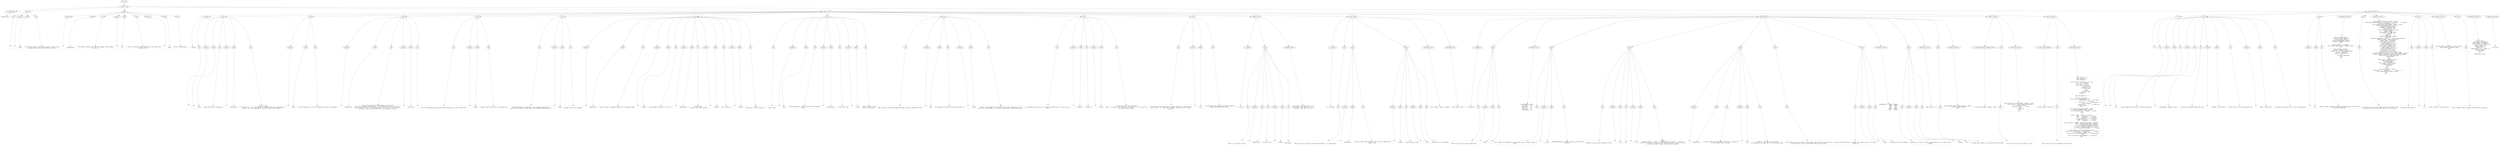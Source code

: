 digraph lpegNode {

node [fontname=Helvetica]
edge [style=dashed]

doc_0 [label="doc - 366"]


doc_0 -> { section_1}
{rank=same; section_1}

section_1 [label="section: 1-220"]


// END RANK doc_0

section_1 -> { header_2 prose_3 prose_4 section_5 section_6}
{rank=same; header_2 prose_3 prose_4 section_5 section_6}

header_2 [label="1 : Modeselektor"]

prose_3 [label="prose"]

prose_4 [label="prose"]

section_5 [label="section: 11-157"]

section_6 [label="section: 221-366"]


// END RANK section_1

header_2 -> leaf_7
leaf_7  [color=Gray,shape=rectangle,fontname=Inconsolata,label="* Modeselektor"]
// END RANK header_2

prose_3 -> { raw_8 prespace_9 literal_10 raw_11}
{rank=same; raw_8 prespace_9 literal_10 raw_11}

raw_8 [label="raw"]

prespace_9 [label="prespace"]

literal_10 [label="literal"]

raw_11 [label="raw"]


// END RANK prose_3

raw_8 -> leaf_12
leaf_12  [color=Gray,shape=rectangle,fontname=Inconsolata,label=""]
// END RANK raw_8

prespace_9 -> leaf_13
leaf_13  [color=Gray,shape=rectangle,fontname=Inconsolata,label=""]
// END RANK prespace_9

literal_10 -> leaf_14
leaf_14  [color=Gray,shape=rectangle,fontname=Inconsolata,label="femto"]
// END RANK literal_10

raw_11 -> leaf_15
leaf_15  [color=Gray,shape=rectangle,fontname=Inconsolata,label=" will hold all state for an terminal session.  Soon, we will
encapsulate that, making the library re-entrant.
"]
// END RANK raw_11

prose_4 -> { prespace_16 literal_17 raw_18 prespace_19 literal_20 raw_21 prespace_22 literal_23 raw_24}
{rank=same; prespace_16 literal_17 raw_18 prespace_19 literal_20 raw_21 prespace_22 literal_23 raw_24}

prespace_16 [label="prespace"]

literal_17 [label="literal"]

raw_18 [label="raw"]

prespace_19 [label="prespace"]

literal_20 [label="literal"]

raw_21 [label="raw"]

prespace_22 [label="prespace"]

literal_23 [label="literal"]

raw_24 [label="raw"]


// END RANK prose_4

prespace_16 -> leaf_25
leaf_25  [color=Gray,shape=rectangle,fontname=Inconsolata,label=""]
// END RANK prespace_16

literal_17 -> leaf_26
leaf_26  [color=Gray,shape=rectangle,fontname=Inconsolata,label="modeselektor"]
// END RANK literal_17

raw_18 -> leaf_27
leaf_27  [color=Gray,shape=rectangle,fontname=Inconsolata,label=" is the modal interpreter for the repl language, which becomes
the core of"]
// END RANK raw_18

prespace_19 -> leaf_28
leaf_28  [color=Gray,shape=rectangle,fontname=Inconsolata,label=" "]
// END RANK prespace_19

literal_20 -> leaf_29
leaf_29  [color=Gray,shape=rectangle,fontname=Inconsolata,label="ed"]
// END RANK literal_20

raw_21 -> leaf_30
leaf_30  [color=Gray,shape=rectangle,fontname=Inconsolata,label=".  This is a glorified lookup table with a state switch and
a pointer to the"]
// END RANK raw_21

prespace_22 -> leaf_31
leaf_31  [color=Gray,shape=rectangle,fontname=Inconsolata,label=" "]
// END RANK prespace_22

literal_23 -> leaf_32
leaf_32  [color=Gray,shape=rectangle,fontname=Inconsolata,label="femto"]
// END RANK literal_23

raw_24 -> leaf_33
leaf_33  [color=Gray,shape=rectangle,fontname=Inconsolata,label="cell we're operating on.

"]
// END RANK raw_24

section_5 -> { header_34 prose_35 prose_36 prose_37 prose_38 prose_39 prose_40 prose_41 prose_42 prose_43 prose_44 section_45 section_46 section_47 section_48 section_49}
{rank=same; header_34 prose_35 prose_36 prose_37 prose_38 prose_39 prose_40 prose_41 prose_42 prose_43 prose_44 section_45 section_46 section_47 section_48 section_49}

header_34 [label="2 : Design"]

prose_35 [label="prose"]

prose_36 [label="prose"]

prose_37 [label="prose"]

prose_38 [label="prose"]

prose_39 [label="prose"]

prose_40 [label="prose"]

prose_41 [label="prose"]

prose_42 [label="prose"]

prose_43 [label="prose"]

prose_44 [label="prose"]

section_45 [label="section: 56-67"]

section_46 [label="section: 68-85"]

section_47 [label="section: 86-142"]

section_48 [label="section: 143-157"]

section_49 [label="section: 158-220"]


// END RANK section_5

header_34 -> leaf_50
leaf_50  [color=Gray,shape=rectangle,fontname=Inconsolata,label="** Design"]
// END RANK header_34

prose_35 -> { raw_51 prespace_52 literal_53 raw_54 prespace_55 literal_56 raw_57}
{rank=same; raw_51 prespace_52 literal_53 raw_54 prespace_55 literal_56 raw_57}

raw_51 [label="raw"]

prespace_52 [label="prespace"]

literal_53 [label="literal"]

raw_54 [label="raw"]

prespace_55 [label="prespace"]

literal_56 [label="literal"]

raw_57 [label="raw"]


// END RANK prose_35

raw_51 -> leaf_58
leaf_58  [color=Gray,shape=rectangle,fontname=Inconsolata,label="

 "]
// END RANK raw_51

prespace_52 -> leaf_59
leaf_59  [color=Gray,shape=rectangle,fontname=Inconsolata,label=" "]
// END RANK prespace_52

literal_53 -> leaf_60
leaf_60  [color=Gray,shape=rectangle,fontname=Inconsolata,label="femto"]
// END RANK literal_53

raw_54 -> leaf_61
leaf_61  [color=Gray,shape=rectangle,fontname=Inconsolata,label=" passes keystrokes as messages to"]
// END RANK raw_54

prespace_55 -> leaf_62
leaf_62  [color=Gray,shape=rectangle,fontname=Inconsolata,label=" "]
// END RANK prespace_55

literal_56 -> leaf_63
leaf_63  [color=Gray,shape=rectangle,fontname=Inconsolata,label="modeselektor"]
// END RANK literal_56

raw_57 -> leaf_64
leaf_64  [color=Gray,shape=rectangle,fontname=Inconsolata,label=".  It does no writes
to stdout at all.  It is smart enough to categorize and parse various device
reports, but has no knowledge of why those reports were requested.
"]
// END RANK raw_57

prose_36 -> { prespace_65 literal_66 raw_67}
{rank=same; prespace_65 literal_66 raw_67}

prespace_65 [label="prespace"]

literal_66 [label="literal"]

raw_67 [label="raw"]


// END RANK prose_36

prespace_65 -> leaf_68
leaf_68  [color=Gray,shape=rectangle,fontname=Inconsolata,label=""]
// END RANK prespace_65

literal_66 -> leaf_69
leaf_69  [color=Gray,shape=rectangle,fontname=Inconsolata,label="femto"]
// END RANK literal_66

raw_67 -> leaf_70
leaf_70  [color=Gray,shape=rectangle,fontname=Inconsolata,label=" runs the event loop, so all other members are pulled in as modules.
"]
// END RANK raw_67

prose_37 -> { prespace_71 literal_72 raw_73 prespace_74 literal_75 raw_76}
{rank=same; prespace_71 literal_72 raw_73 prespace_74 literal_75 raw_76}

prespace_71 [label="prespace"]

literal_72 [label="literal"]

raw_73 [label="raw"]

prespace_74 [label="prespace"]

literal_75 [label="literal"]

raw_76 [label="raw"]


// END RANK prose_37

prespace_71 -> leaf_77
leaf_77  [color=Gray,shape=rectangle,fontname=Inconsolata,label=""]
// END RANK prespace_71

literal_72 -> leaf_78
leaf_78  [color=Gray,shape=rectangle,fontname=Inconsolata,label="modeselektor"]
// END RANK literal_72

raw_73 -> leaf_79
leaf_79  [color=Gray,shape=rectangle,fontname=Inconsolata,label=" takes care of system-level housekeeping: opening files
and sockets, keeping command history, fuzzy completion, and has its own eval
loop off the main track.  For evaluating lines, it will call a small executor,
so that in a little while we can put the user program in its own"]
// END RANK raw_73

prespace_74 -> leaf_80
leaf_80  [color=Gray,shape=rectangle,fontname=Inconsolata,label=" "]
// END RANK prespace_74

literal_75 -> leaf_81
leaf_81  [color=Gray,shape=rectangle,fontname=Inconsolata,label="LuaL_state"]
// END RANK literal_75

raw_76 -> leaf_82
leaf_82  [color=Gray,shape=rectangle,fontname=Inconsolata,label=".
"]
// END RANK raw_76

prose_38 -> { raw_83 prespace_84 literal_85 raw_86}
{rank=same; raw_83 prespace_84 literal_85 raw_86}

raw_83 [label="raw"]

prespace_84 [label="prespace"]

literal_85 [label="literal"]

raw_86 [label="raw"]


// END RANK prose_38

raw_83 -> leaf_87
leaf_87  [color=Gray,shape=rectangle,fontname=Inconsolata,label="
This is both good practice, and absolutely necessary if we are to REPL other"]
// END RANK raw_83

prespace_84 -> leaf_88
leaf_88  [color=Gray,shape=rectangle,fontname=Inconsolata,label=""]
// END RANK prespace_84

literal_85 -> leaf_89
leaf_89  [color=Gray,shape=rectangle,fontname=Inconsolata,label="bridge"]
// END RANK literal_85

raw_86 -> leaf_90
leaf_90  [color=Gray,shape=rectangle,fontname=Inconsolata,label=" programs, each of which has its own event loop.
"]
// END RANK raw_86

prose_39 -> { raw_91 prespace_92 literal_93 raw_94}
{rank=same; raw_91 prespace_92 literal_93 raw_94}

raw_91 [label="raw"]

prespace_92 [label="prespace"]

literal_93 [label="literal"]

raw_94 [label="raw"]


// END RANK prose_39

raw_91 -> leaf_95
leaf_95  [color=Gray,shape=rectangle,fontname=Inconsolata,label="
The implementation is essentially a VM.  Category and value are
successively looked up in jump tables and the method applied with the"]
// END RANK raw_91

prespace_92 -> leaf_96
leaf_96  [color=Gray,shape=rectangle,fontname=Inconsolata,label=" "]
// END RANK prespace_92

literal_93 -> leaf_97
leaf_97  [color=Gray,shape=rectangle,fontname=Inconsolata,label="modeS"]
// END RANK literal_93

raw_94 -> leaf_98
leaf_98  [color=Gray,shape=rectangle,fontname=Inconsolata,label="
instance as the first argument.
"]
// END RANK raw_94

prose_40 -> { prespace_99 literal_100 raw_101 prespace_102 literal_103 raw_104 prespace_105 literal_106 raw_107 prespace_108 literal_109 raw_110 prespace_111 literal_112 raw_113}
{rank=same; prespace_99 literal_100 raw_101 prespace_102 literal_103 raw_104 prespace_105 literal_106 raw_107 prespace_108 literal_109 raw_110 prespace_111 literal_112 raw_113}

prespace_99 [label="prespace"]

literal_100 [label="literal"]

raw_101 [label="raw"]

prespace_102 [label="prespace"]

literal_103 [label="literal"]

raw_104 [label="raw"]

prespace_105 [label="prespace"]

literal_106 [label="literal"]

raw_107 [label="raw"]

prespace_108 [label="prespace"]

literal_109 [label="literal"]

raw_110 [label="raw"]

prespace_111 [label="prespace"]

literal_112 [label="literal"]

raw_113 [label="raw"]


// END RANK prose_40

prespace_99 -> leaf_114
leaf_114  [color=Gray,shape=rectangle,fontname=Inconsolata,label=""]
// END RANK prespace_99

literal_100 -> leaf_115
leaf_115  [color=Gray,shape=rectangle,fontname=Inconsolata,label="modeselektor"]
// END RANK literal_100

raw_101 -> leaf_116
leaf_116  [color=Gray,shape=rectangle,fontname=Inconsolata,label=" passes any edit or movement commands to an internally-owned"]
// END RANK raw_101

prespace_102 -> leaf_117
leaf_117  [color=Gray,shape=rectangle,fontname=Inconsolata,label=""]
// END RANK prespace_102

literal_103 -> leaf_118
leaf_118  [color=Gray,shape=rectangle,fontname=Inconsolata,label="linebuf"]
// END RANK literal_103

raw_104 -> leaf_119
leaf_119  [color=Gray,shape=rectangle,fontname=Inconsolata,label=", which keeps all modeling of the line. "]
// END RANK raw_104

prespace_105 -> leaf_120
leaf_120  [color=Gray,shape=rectangle,fontname=Inconsolata,label=" "]
// END RANK prespace_105

literal_106 -> leaf_121
leaf_121  [color=Gray,shape=rectangle,fontname=Inconsolata,label="modeselektor"]
// END RANK literal_106

raw_107 -> leaf_122
leaf_122  [color=Gray,shape=rectangle,fontname=Inconsolata,label=" decides when
to repaint the screen, calling"]
// END RANK raw_107

prespace_108 -> leaf_123
leaf_123  [color=Gray,shape=rectangle,fontname=Inconsolata,label=" "]
// END RANK prespace_108

literal_109 -> leaf_124
leaf_124  [color=Gray,shape=rectangle,fontname=Inconsolata,label="rainbuf"]
// END RANK literal_109

raw_110 -> leaf_125
leaf_125  [color=Gray,shape=rectangle,fontname=Inconsolata,label=" with a region of"]
// END RANK raw_110

prespace_111 -> leaf_126
leaf_126  [color=Gray,shape=rectangle,fontname=Inconsolata,label=" "]
// END RANK prespace_111

literal_112 -> leaf_127
leaf_127  [color=Gray,shape=rectangle,fontname=Inconsolata,label="linebuf"]
// END RANK literal_112

raw_113 -> leaf_128
leaf_128  [color=Gray,shape=rectangle,fontname=Inconsolata,label=" and
instructions as to how to paint it.
"]
// END RANK raw_113

prose_41 -> { raw_129 prespace_130 literal_131 raw_132 prespace_133 literal_134 raw_135 prespace_136 literal_137 raw_138}
{rank=same; raw_129 prespace_130 literal_131 raw_132 prespace_133 literal_134 raw_135 prespace_136 literal_137 raw_138}

raw_129 [label="raw"]

prespace_130 [label="prespace"]

literal_131 [label="literal"]

raw_132 [label="raw"]

prespace_133 [label="prespace"]

literal_134 [label="literal"]

raw_135 [label="raw"]

prespace_136 [label="prespace"]

literal_137 [label="literal"]

raw_138 [label="raw"]


// END RANK prose_41

raw_129 -> leaf_139
leaf_139  [color=Gray,shape=rectangle,fontname=Inconsolata,label="
There is one"]
// END RANK raw_129

prespace_130 -> leaf_140
leaf_140  [color=Gray,shape=rectangle,fontname=Inconsolata,label=" "]
// END RANK prespace_130

literal_131 -> leaf_141
leaf_141  [color=Gray,shape=rectangle,fontname=Inconsolata,label="deck"]
// END RANK literal_131

raw_132 -> leaf_142
leaf_142  [color=Gray,shape=rectangle,fontname=Inconsolata,label=" instance member per screen, which tiles the available
space. "]
// END RANK raw_132

prespace_133 -> leaf_143
leaf_143  [color=Gray,shape=rectangle,fontname=Inconsolata,label=" "]
// END RANK prespace_133

literal_134 -> leaf_144
leaf_144  [color=Gray,shape=rectangle,fontname=Inconsolata,label="modeselektor"]
// END RANK literal_134

raw_135 -> leaf_145
leaf_145  [color=Gray,shape=rectangle,fontname=Inconsolata,label=" is the writer, and"]
// END RANK raw_135

prespace_136 -> leaf_146
leaf_146  [color=Gray,shape=rectangle,fontname=Inconsolata,label=" "]
// END RANK prespace_136

literal_137 -> leaf_147
leaf_147  [color=Gray,shape=rectangle,fontname=Inconsolata,label="rainbuf"]
// END RANK literal_137

raw_138 -> leaf_148
leaf_148  [color=Gray,shape=rectangle,fontname=Inconsolata,label=" holds a pointer to the
table for read access.
"]
// END RANK raw_138

prose_42 -> { raw_149 prespace_150 literal_151 raw_152 prespace_153 literal_154 raw_155}
{rank=same; raw_149 prespace_150 literal_151 raw_152 prespace_153 literal_154 raw_155}

raw_149 [label="raw"]

prespace_150 [label="prespace"]

literal_151 [label="literal"]

raw_152 [label="raw"]

prespace_153 [label="prespace"]

literal_154 [label="literal"]

raw_155 [label="raw"]


// END RANK prose_42

raw_149 -> leaf_156
leaf_156  [color=Gray,shape=rectangle,fontname=Inconsolata,label="
When we have our fancy parse engine and quipu structure, linebuf will call"]
// END RANK raw_149

prespace_150 -> leaf_157
leaf_157  [color=Gray,shape=rectangle,fontname=Inconsolata,label=""]
// END RANK prespace_150

literal_151 -> leaf_158
leaf_158  [color=Gray,shape=rectangle,fontname=Inconsolata,label="comb"]
// END RANK literal_151

raw_152 -> leaf_159
leaf_159  [color=Gray,shape=rectangle,fontname=Inconsolata,label=" to redecorate the syntax tree before passing it to"]
// END RANK raw_152

prespace_153 -> leaf_160
leaf_160  [color=Gray,shape=rectangle,fontname=Inconsolata,label=" "]
// END RANK prespace_153

literal_154 -> leaf_161
leaf_161  [color=Gray,shape=rectangle,fontname=Inconsolata,label="rainbuf"]
// END RANK literal_154

raw_155 -> leaf_162
leaf_162  [color=Gray,shape=rectangle,fontname=Inconsolata,label=" for
markup.  At the moment I'm just going to write some crude lexers, which
will be more than enough for Clu and Lua, which have straightforward syntax.
"]
// END RANK raw_155

prose_43 -> { raw_163 prespace_164 literal_165 raw_166 prespace_167 literal_168 raw_169}
{rank=same; raw_163 prespace_164 literal_165 raw_166 prespace_167 literal_168 raw_169}

raw_163 [label="raw"]

prespace_164 [label="prespace"]

literal_165 [label="literal"]

raw_166 [label="raw"]

prespace_167 [label="prespace"]

literal_168 [label="literal"]

raw_169 [label="raw"]


// END RANK prose_43

raw_163 -> leaf_170
leaf_170  [color=Gray,shape=rectangle,fontname=Inconsolata,label="
An intermediate step could just squeeze the linebuf into a string, parse it
with"]
// END RANK raw_163

prespace_164 -> leaf_171
leaf_171  [color=Gray,shape=rectangle,fontname=Inconsolata,label=" "]
// END RANK prespace_164

literal_165 -> leaf_172
leaf_172  [color=Gray,shape=rectangle,fontname=Inconsolata,label="esplalier"]
// END RANK literal_165

raw_166 -> leaf_173
leaf_173  [color=Gray,shape=rectangle,fontname=Inconsolata,label=" and emit a"]
// END RANK raw_166

prespace_167 -> leaf_174
leaf_174  [color=Gray,shape=rectangle,fontname=Inconsolata,label=" "]
// END RANK prespace_167

literal_168 -> leaf_175
leaf_175  [color=Gray,shape=rectangle,fontname=Inconsolata,label="rainbuf"]
// END RANK literal_168

raw_169 -> leaf_176
leaf_176  [color=Gray,shape=rectangle,fontname=Inconsolata,label=" through the usual recursive method
lookup.  The problem isn't speed, not for a REPL, it's not having error
recovery parsing available.
"]
// END RANK raw_169

prose_44 -> { raw_177 prespace_178 literal_179 raw_180}
{rank=same; raw_177 prespace_178 literal_179 raw_180}

raw_177 [label="raw"]

prespace_178 [label="prespace"]

literal_179 [label="literal"]

raw_180 [label="raw"]


// END RANK prose_44

raw_177 -> leaf_181
leaf_181  [color=Gray,shape=rectangle,fontname=Inconsolata,label="
I will likely content myself with a grammar that kicks in when the user
presses return.  I'll want that to perform rewrites (such as removing
outer-level"]
// END RANK raw_177

prespace_178 -> leaf_182
leaf_182  [color=Gray,shape=rectangle,fontname=Inconsolata,label=" "]
// END RANK prespace_178

literal_179 -> leaf_183
leaf_183  [color=Gray,shape=rectangle,fontname=Inconsolata,label="local"]
// END RANK literal_179

raw_180 -> leaf_184
leaf_184  [color=Gray,shape=rectangle,fontname=Inconsolata,label="s to facilicate copy-pasting) and keep the readline
grammar from becoming too ad-hoc.

"]
// END RANK raw_180

section_45 -> { header_185 prose_186 codeblock_187}
{rank=same; header_185 prose_186 codeblock_187}

header_185 [label="4 : asserts"]

prose_186 [label="prose"]

codeblock_187 [label="code block 61-65"]


// END RANK section_45

header_185 -> leaf_188
leaf_188  [color=Gray,shape=rectangle,fontname=Inconsolata,label="**** asserts"]
// END RANK header_185

prose_186 -> { raw_189 prespace_190 literal_191 raw_192 prespace_193 literal_194 raw_195}
{rank=same; raw_189 prespace_190 literal_191 raw_192 prespace_193 literal_194 raw_195}

raw_189 [label="raw"]

prespace_190 [label="prespace"]

literal_191 [label="literal"]

raw_192 [label="raw"]

prespace_193 [label="prespace"]

literal_194 [label="literal"]

raw_195 [label="raw"]


// END RANK prose_186

raw_189 -> leaf_196
leaf_196  [color=Gray,shape=rectangle,fontname=Inconsolata,label="

  There is little sense running"]
// END RANK raw_189

prespace_190 -> leaf_197
leaf_197  [color=Gray,shape=rectangle,fontname=Inconsolata,label=" "]
// END RANK prespace_190

literal_191 -> leaf_198
leaf_198  [color=Gray,shape=rectangle,fontname=Inconsolata,label="modeselektor"]
// END RANK literal_191

raw_192 -> leaf_199
leaf_199  [color=Gray,shape=rectangle,fontname=Inconsolata,label=" outside of the"]
// END RANK raw_192

prespace_193 -> leaf_200
leaf_200  [color=Gray,shape=rectangle,fontname=Inconsolata,label=" "]
// END RANK prespace_193

literal_194 -> leaf_201
leaf_201  [color=Gray,shape=rectangle,fontname=Inconsolata,label="bridge"]
// END RANK literal_194

raw_195 -> leaf_202
leaf_202  [color=Gray,shape=rectangle,fontname=Inconsolata,label="
environment.
"]
// END RANK raw_195

codeblock_187 -> leaf_203
leaf_203  [color=Gray,shape=rectangle,fontname=Inconsolata,label="assert(meta, \"must have meta in _G\")
assert(write, \"must have write in _G\")
assert(ts, \"must have ts in _G\")"]
// END RANK codeblock_187

section_46 -> { header_204 prose_205 prose_206 prose_207 codeblock_208 codeblock_209}
{rank=same; header_204 prose_205 prose_206 prose_207 codeblock_208 codeblock_209}

header_204 [label="4 : includes"]

prose_205 [label="prose"]

prose_206 [label="prose"]

prose_207 [label="prose"]

codeblock_208 [label="code block 77-79"]

codeblock_209 [label="code block 81-83"]


// END RANK section_46

header_204 -> leaf_210
leaf_210  [color=Gray,shape=rectangle,fontname=Inconsolata,label="**** includes"]
// END RANK header_204

prose_205 -> { raw_211}
{rank=same; raw_211}

raw_211 [label="raw"]


// END RANK prose_205

raw_211 -> leaf_212
leaf_212  [color=Gray,shape=rectangle,fontname=Inconsolata,label="

The easiest way to go mad in concurrent environments is to share memory.
"]
// END RANK raw_211

prose_206 -> { prespace_213 literal_214 raw_215}
{rank=same; prespace_213 literal_214 raw_215}

prespace_213 [label="prespace"]

literal_214 [label="literal"]

raw_215 [label="raw"]


// END RANK prose_206

prespace_213 -> leaf_216
leaf_216  [color=Gray,shape=rectangle,fontname=Inconsolata,label=""]
// END RANK prespace_213

literal_214 -> leaf_217
leaf_217  [color=Gray,shape=rectangle,fontname=Inconsolata,label="modeselektor"]
// END RANK literal_214

raw_215 -> leaf_218
leaf_218  [color=Gray,shape=rectangle,fontname=Inconsolata,label=" will own linebuf, and eventually txtbuf, unless I come up with
a better idea.
"]
// END RANK raw_215

prose_207 -> { prespace_219 literal_220 raw_221 prespace_222 literal_223 raw_224}
{rank=same; prespace_219 literal_220 raw_221 prespace_222 literal_223 raw_224}

prespace_219 [label="prespace"]

literal_220 [label="literal"]

raw_221 [label="raw"]

prespace_222 [label="prespace"]

literal_223 [label="literal"]

raw_224 [label="raw"]


// END RANK prose_207

prespace_219 -> leaf_225
leaf_225  [color=Gray,shape=rectangle,fontname=Inconsolata,label=""]
// END RANK prespace_219

literal_220 -> leaf_226
leaf_226  [color=Gray,shape=rectangle,fontname=Inconsolata,label="rainbuf"]
// END RANK literal_220

raw_221 -> leaf_227
leaf_227  [color=Gray,shape=rectangle,fontname=Inconsolata,label=" should be built inside"]
// END RANK raw_221

prespace_222 -> leaf_228
leaf_228  [color=Gray,shape=rectangle,fontname=Inconsolata,label=" "]
// END RANK prespace_222

literal_223 -> leaf_229
leaf_229  [color=Gray,shape=rectangle,fontname=Inconsolata,label="femto"]
// END RANK literal_223

raw_224 -> leaf_230
leaf_230  [color=Gray,shape=rectangle,fontname=Inconsolata,label=" and passed in as an argument.
"]
// END RANK raw_224

codeblock_208 -> leaf_231
leaf_231  [color=Gray,shape=rectangle,fontname=Inconsolata,label="local Linebuf = require \"linebuf\""]
// END RANK codeblock_208

codeblock_209 -> leaf_232
leaf_232  [color=Gray,shape=rectangle,fontname=Inconsolata,label="local ModeS = meta()"]
// END RANK codeblock_209

section_47 -> { header_233 prose_234 codeblock_235 prose_236 prose_237 prose_238 prose_239 prose_240 codeblock_241 prose_242 codeblock_243 prose_244 codeblock_245}
{rank=same; header_233 prose_234 codeblock_235 prose_236 prose_237 prose_238 prose_239 prose_240 codeblock_241 prose_242 codeblock_243 prose_244 codeblock_245}

header_233 [label="3 : Categories"]

prose_234 [label="prose"]

codeblock_235 [label="code block 90-97"]

prose_236 [label="prose"]

prose_237 [label="prose"]

prose_238 [label="prose"]

prose_239 [label="prose"]

prose_240 [label="prose"]

codeblock_241 [label="code block 118-125"]

prose_242 [label="prose"]

codeblock_243 [label="code block 130-132"]

prose_244 [label="prose"]

codeblock_245 [label="code block 136-140"]


// END RANK section_47

header_233 -> leaf_246
leaf_246  [color=Gray,shape=rectangle,fontname=Inconsolata,label="*** Categories"]
// END RANK header_233

prose_234 -> { raw_247 prespace_248 literal_249 raw_250}
{rank=same; raw_247 prespace_248 literal_249 raw_250}

raw_247 [label="raw"]

prespace_248 [label="prespace"]

literal_249 [label="literal"]

raw_250 [label="raw"]


// END RANK prose_234

raw_247 -> leaf_251
leaf_251  [color=Gray,shape=rectangle,fontname=Inconsolata,label="

These are the types of event recognized by"]
// END RANK raw_247

prespace_248 -> leaf_252
leaf_252  [color=Gray,shape=rectangle,fontname=Inconsolata,label=" "]
// END RANK prespace_248

literal_249 -> leaf_253
leaf_253  [color=Gray,shape=rectangle,fontname=Inconsolata,label="femto"]
// END RANK literal_249

raw_250 -> leaf_254
leaf_254  [color=Gray,shape=rectangle,fontname=Inconsolata,label=".
"]
// END RANK raw_250

codeblock_235 -> leaf_255
leaf_255  [color=Gray,shape=rectangle,fontname=Inconsolata,label="local INSERT = meta()
local NAV    = {}
local CTRL   = {}
local ALT    = {}
local FN     = {}
local MOUSE  = {}"]
// END RANK codeblock_235

prose_236 -> { raw_256 prespace_257 literal_258 raw_259}
{rank=same; raw_256 prespace_257 literal_258 raw_259}

raw_256 [label="raw"]

prespace_257 [label="prespace"]

literal_258 [label="literal"]

raw_259 [label="raw"]


// END RANK prose_236

raw_256 -> leaf_260
leaf_260  [color=Gray,shape=rectangle,fontname=Inconsolata,label="
Color schemes are supposed to be one-and-done, and I strongly suspect we
have a"]
// END RANK raw_256

prespace_257 -> leaf_261
leaf_261  [color=Gray,shape=rectangle,fontname=Inconsolata,label=" "]
// END RANK prespace_257

literal_258 -> leaf_262
leaf_262  [color=Gray,shape=rectangle,fontname=Inconsolata,label="__concat"]
// END RANK literal_258

raw_259 -> leaf_263
leaf_263  [color=Gray,shape=rectangle,fontname=Inconsolata,label=" dominated workflow, although I have yet to turn on the
profiler.
"]
// END RANK raw_259

prose_237 -> { raw_264 prespace_265 literal_266 raw_267 prespace_268 literal_269 raw_270}
{rank=same; raw_264 prespace_265 literal_266 raw_267 prespace_268 literal_269 raw_270}

raw_264 [label="raw"]

prespace_265 [label="prespace"]

literal_266 [label="literal"]

raw_267 [label="raw"]

prespace_268 [label="prespace"]

literal_269 [label="literal"]

raw_270 [label="raw"]


// END RANK prose_237

raw_264 -> leaf_271
leaf_271  [color=Gray,shape=rectangle,fontname=Inconsolata,label="
Therefore we use reference equality for the"]
// END RANK raw_264

prespace_265 -> leaf_272
leaf_272  [color=Gray,shape=rectangle,fontname=Inconsolata,label=" "]
// END RANK prespace_265

literal_266 -> leaf_273
leaf_273  [color=Gray,shape=rectangle,fontname=Inconsolata,label="color"]
// END RANK literal_266

raw_267 -> leaf_274
leaf_274  [color=Gray,shape=rectangle,fontname=Inconsolata,label=" and"]
// END RANK raw_267

prespace_268 -> leaf_275
leaf_275  [color=Gray,shape=rectangle,fontname=Inconsolata,label=" "]
// END RANK prespace_268

literal_269 -> leaf_276
leaf_276  [color=Gray,shape=rectangle,fontname=Inconsolata,label="hints"]
// END RANK literal_269

raw_270 -> leaf_277
leaf_277  [color=Gray,shape=rectangle,fontname=Inconsolata,label=" tables.
Switching themes is a matter of repopulating those tables.  I intend to
isolate this within an instance so that multiple terminals can each run their
own theme, through a simple 'fat inheritance' method.
"]
// END RANK raw_270

prose_238 -> { prespace_278 literal_279 raw_280 prespace_281 italic_282 raw_283}
{rank=same; prespace_278 literal_279 raw_280 prespace_281 italic_282 raw_283}

prespace_278 [label="prespace"]

literal_279 [label="literal"]

raw_280 [label="raw"]

prespace_281 [label="prespace"]

italic_282 [label="italic"]

raw_283 [label="raw"]


// END RANK prose_238

prespace_278 -> leaf_284
leaf_284  [color=Gray,shape=rectangle,fontname=Inconsolata,label=""]
// END RANK prespace_278

literal_279 -> leaf_285
leaf_285  [color=Gray,shape=rectangle,fontname=Inconsolata,label="modeselektor"]
// END RANK literal_279

raw_280 -> leaf_286
leaf_286  [color=Gray,shape=rectangle,fontname=Inconsolata,label=" is what you might call hypermodal. Everything is isolated in
its own lookup, that is, we use"]
// END RANK raw_280

prespace_281 -> leaf_287
leaf_287  [color=Gray,shape=rectangle,fontname=Inconsolata,label=" "]
// END RANK prespace_281

italic_282 -> leaf_288
leaf_288  [color=Gray,shape=rectangle,fontname=Inconsolata,label="value"]
// END RANK italic_282

raw_283 -> leaf_289
leaf_289  [color=Gray,shape=rectangle,fontname=Inconsolata,label=" equality.  This lets us pass strings
as messages and use jump tables to resolve most things.
"]
// END RANK raw_283

prose_239 -> { raw_290}
{rank=same; raw_290}

raw_290 [label="raw"]


// END RANK prose_239

raw_290 -> leaf_291
leaf_291  [color=Gray,shape=rectangle,fontname=Inconsolata,label="
It typically runs at the speed of human fingers and can afford to be much less
efficient than it will be, even before the JIT gets involved.
"]
// END RANK raw_290

prose_240 -> { raw_292 prespace_293 literal_294 raw_295}
{rank=same; raw_292 prespace_293 literal_294 raw_295}

raw_292 [label="raw"]

prespace_293 [label="prespace"]

literal_294 [label="literal"]

raw_295 [label="raw"]


// END RANK prose_240

raw_292 -> leaf_296
leaf_296  [color=Gray,shape=rectangle,fontname=Inconsolata,label="
Note also that everything is a method, our dispatch pattern will always
include the"]
// END RANK raw_292

prespace_293 -> leaf_297
leaf_297  [color=Gray,shape=rectangle,fontname=Inconsolata,label=" "]
// END RANK prespace_293

literal_294 -> leaf_298
leaf_298  [color=Gray,shape=rectangle,fontname=Inconsolata,label="modeS"]
// END RANK literal_294

raw_295 -> leaf_299
leaf_299  [color=Gray,shape=rectangle,fontname=Inconsolata,label=" instance as the first argument.
"]
// END RANK raw_295

codeblock_241 -> leaf_300
leaf_300  [color=Gray,shape=rectangle,fontname=Inconsolata,label="ModeS.modes = { INSERT = INSERT,
                NAV    = NAV,
                CTRL   = CTRL,
                ALT    = ALT,
                MOUSE  = MOUSE,
                NYI    = true }"]
// END RANK codeblock_241

prose_242 -> { raw_301 prespace_302 literal_303 raw_304}
{rank=same; raw_301 prespace_302 literal_303 raw_304}

raw_301 [label="raw"]

prespace_302 [label="prespace"]

literal_303 [label="literal"]

raw_304 [label="raw"]


// END RANK prose_242

raw_301 -> leaf_305
leaf_305  [color=Gray,shape=rectangle,fontname=Inconsolata,label="
Sometimes its useful to briefly override handlers, so we check values
against"]
// END RANK raw_301

prespace_302 -> leaf_306
leaf_306  [color=Gray,shape=rectangle,fontname=Inconsolata,label=" "]
// END RANK prespace_302

literal_303 -> leaf_307
leaf_307  [color=Gray,shape=rectangle,fontname=Inconsolata,label="special"]
// END RANK literal_303

raw_304 -> leaf_308
leaf_308  [color=Gray,shape=rectangle,fontname=Inconsolata,label=" first:
"]
// END RANK raw_304

codeblock_243 -> leaf_309
leaf_309  [color=Gray,shape=rectangle,fontname=Inconsolata,label="ModeS.special = {}"]
// END RANK codeblock_243

prose_244 -> { raw_310}
{rank=same; raw_310}

raw_310 [label="raw"]


// END RANK prose_244

raw_310 -> leaf_311
leaf_311  [color=Gray,shape=rectangle,fontname=Inconsolata,label="
A simple pass-through so we can see what we're missing.
"]
// END RANK raw_310

codeblock_245 -> leaf_312
leaf_312  [color=Gray,shape=rectangle,fontname=Inconsolata,label="function ModeS.default(modeS, category, value)
    return write(ts(value))
end"]
// END RANK codeblock_245

section_48 -> { header_313 prose_314 codeblock_315}
{rank=same; header_313 prose_314 codeblock_315}

header_313 [label="3 : self-insert(modeS, category, value)"]

prose_314 [label="prose"]

codeblock_315 [label="code block 147-156"]


// END RANK section_48

header_313 -> leaf_316
leaf_316  [color=Gray,shape=rectangle,fontname=Inconsolata,label="*** self-insert(modeS, category, value)"]
// END RANK header_313

prose_314 -> { raw_317}
{rank=same; raw_317}

raw_317 [label="raw"]


// END RANK prose_314

raw_317 -> leaf_318
leaf_318  [color=Gray,shape=rectangle,fontname=Inconsolata,label="

Inserts the value into the linebuf at cursor.
"]
// END RANK raw_317

codeblock_315 -> leaf_319
leaf_319  [color=Gray,shape=rectangle,fontname=Inconsolata,label="local function self_insert(modeS, category, value)
    local success =  modeS.linebuf:insert(value)
    if not success then
      write(\"no insert: \" .. value)
    else
      write(value)
    end
end"]
// END RANK codeblock_315

section_49 -> { header_320 prose_321 codeblock_322}
{rank=same; header_320 prose_321 codeblock_322}

header_320 [label="3 : status painter (colwrite)"]

prose_321 [label="prose"]

codeblock_322 [label="code block 162-219"]


// END RANK section_49

header_320 -> leaf_323
leaf_323  [color=Gray,shape=rectangle,fontname=Inconsolata,label="*** status painter (colwrite)"]
// END RANK header_320

prose_321 -> { raw_324}
{rank=same; raw_324}

raw_324 [label="raw"]


// END RANK prose_321

raw_324 -> leaf_325
leaf_325  [color=Gray,shape=rectangle,fontname=Inconsolata,label="

Time to port over the repl feedback code from femto.
"]
// END RANK raw_324

codeblock_322 -> leaf_326
leaf_326  [color=Gray,shape=rectangle,fontname=Inconsolata,label="local STATCOL = 81
local STAT_TOP = 1
local STAT_RUN = 2

local function colwrite(str, col, row)
   col = col or STATCOL
   row = row or STAT_TOP
   local dash = a.stash()
             .. a.cursor.hide()
             .. a.jump(row, col)
             .. a.erase.right()
             .. str
             .. a.pop()
             .. a.cursor.show()
   write(dash)
end

local STAT_ICON = \"◉ \"

function pr_mouse(m)
   local phrase = a.magenta(m.button) .. \": \"
                     .. a.bright(kind) .. \" \" .. ts(m.shift)
                     .. \" \" .. ts(m.meta)
                     .. \" \" .. ts(m.ctrl) .. \" \" .. ts(m.moving) .. \" \"
                     .. ts(m.scrolling) .. \" \"
                     .. a.cyan(m.col) .. \",\" .. a.cyan(m.row)
   return phrase
end

local function mk_paint(fragment, shade)
   return function(category, action)
      return shade(category .. fragment .. action)
   end
end

local act_map = { MOUSE  = pr_mouse,
                  NAV    = mk_paint(\": \", a.italic),
                  CTRL   = mk_paint(\": \", c.field),
                  ALT    = mk_paint(\": \", a.underscore),
                  INSERT = mk_paint(\": \", c.field),
                  NYI    = mk_paint(\": \", a.red)}

local icon_map = { MOUSE = mk_paint(STAT_ICON, c.userdata),
                   NAV   = mk_paint(STAT_ICON, a.magenta),
                   CTRL  = mk_paint(STAT_ICON, a.blue),
                   ALT   = mk_paint(STAT_ICON, c[\"function\"]),
                   INSERT = mk_paint(STAT_ICON, a.green),
                   NYI   = mk_paint(STAT_ICON .. \"! \", a.red) }

local function icon_paint(category, value)
   assert(icon_map[category], \"icon_paint NYI:\" .. category)
   if category == \"MOUSE\" then
      return colwrite(icon_map[category](\"\", pr_mouse(value)))
    end
   return colwrite(icon_map[category](\"\", ts(value)))
end"]
// END RANK codeblock_322

section_6 -> { header_327 prose_328 prose_329 codeblock_330 prose_331 codeblock_332 prose_333 codeblock_334 prose_335 codeblock_336 codeblock_337}
{rank=same; header_327 prose_328 prose_329 codeblock_330 prose_331 codeblock_332 prose_333 codeblock_334 prose_335 codeblock_336 codeblock_337}

header_327 [label="2 : act"]

prose_328 [label="prose"]

prose_329 [label="prose"]

codeblock_330 [label="code block 231-255"]

prose_331 [label="prose"]

codeblock_332 [label="code block 261-312"]

prose_333 [label="prose"]

codeblock_334 [label="code block 316-320"]

prose_335 [label="prose"]

codeblock_336 [label="code block 324-338"]

codeblock_337 [label="code block 340-342"]


// END RANK section_6

header_327 -> leaf_338
leaf_338  [color=Gray,shape=rectangle,fontname=Inconsolata,label="** act"]
// END RANK header_327

prose_328 -> { raw_339 prespace_340 literal_341 raw_342 prespace_343 literal_344 raw_345 prespace_346 literal_347 raw_348 prespace_349 literal_350 raw_351}
{rank=same; raw_339 prespace_340 literal_341 raw_342 prespace_343 literal_344 raw_345 prespace_346 literal_347 raw_348 prespace_349 literal_350 raw_351}

raw_339 [label="raw"]

prespace_340 [label="prespace"]

literal_341 [label="literal"]

raw_342 [label="raw"]

prespace_343 [label="prespace"]

literal_344 [label="literal"]

raw_345 [label="raw"]

prespace_346 [label="prespace"]

literal_347 [label="literal"]

raw_348 [label="raw"]

prespace_349 [label="prespace"]

literal_350 [label="literal"]

raw_351 [label="raw"]


// END RANK prose_328

raw_339 -> leaf_352
leaf_352  [color=Gray,shape=rectangle,fontname=Inconsolata,label=""]
// END RANK raw_339

prespace_340 -> leaf_353
leaf_353  [color=Gray,shape=rectangle,fontname=Inconsolata,label=""]
// END RANK prespace_340

literal_341 -> leaf_354
leaf_354  [color=Gray,shape=rectangle,fontname=Inconsolata,label="act"]
// END RANK literal_341

raw_342 -> leaf_355
leaf_355  [color=Gray,shape=rectangle,fontname=Inconsolata,label=" simply dispatches. Note that our common interfaces is"]
// END RANK raw_342

prespace_343 -> leaf_356
leaf_356  [color=Gray,shape=rectangle,fontname=Inconsolata,label=""]
// END RANK prespace_343

literal_344 -> leaf_357
leaf_357  [color=Gray,shape=rectangle,fontname=Inconsolata,label="method(modeS, category, value)"]
// END RANK literal_344

raw_345 -> leaf_358
leaf_358  [color=Gray,shape=rectangle,fontname=Inconsolata,label=", we need to distinguish betwen the tuple"]
// END RANK raw_345

prespace_346 -> leaf_359
leaf_359  [color=Gray,shape=rectangle,fontname=Inconsolata,label=""]
// END RANK prespace_346

literal_347 -> leaf_360
leaf_360  [color=Gray,shape=rectangle,fontname=Inconsolata,label="(\"INSERT\", \"SHIFT-LEFT\")"]
// END RANK literal_347

raw_348 -> leaf_361
leaf_361  [color=Gray,shape=rectangle,fontname=Inconsolata,label=" (which could arrive from copy-paste) and"]
// END RANK raw_348

prespace_349 -> leaf_362
leaf_362  [color=Gray,shape=rectangle,fontname=Inconsolata,label=""]
// END RANK prespace_349

literal_350 -> leaf_363
leaf_363  [color=Gray,shape=rectangle,fontname=Inconsolata,label="(\"NAV\", \"SHIFT-LEFT\")"]
// END RANK literal_350

raw_351 -> leaf_364
leaf_364  [color=Gray,shape=rectangle,fontname=Inconsolata,label=" and preserve information for our fall-through method.
"]
// END RANK raw_351

prose_329 -> { prespace_365 literal_366 raw_367}
{rank=same; prespace_365 literal_366 raw_367}

prespace_365 [label="prespace"]

literal_366 [label="literal"]

raw_367 [label="raw"]


// END RANK prose_329

prespace_365 -> leaf_368
leaf_368  [color=Gray,shape=rectangle,fontname=Inconsolata,label=""]
// END RANK prespace_365

literal_366 -> leaf_369
leaf_369  [color=Gray,shape=rectangle,fontname=Inconsolata,label="act"]
// END RANK literal_366

raw_367 -> leaf_370
leaf_370  [color=Gray,shape=rectangle,fontname=Inconsolata,label=" always succeeds, meaning we need some metatable action to absorb and
log anything unexpected.
"]
// END RANK raw_367

codeblock_330 -> leaf_371
leaf_371  [color=Gray,shape=rectangle,fontname=Inconsolata,label="
function repaint(modeS)
  write(a.col(modeS.l_margin))
  write(a.erase.right())
  write(tostring(modeS.linebuf))
  write(a.col(modeS:cur_col()))
end

function ModeS.cur_col(modeS)
   return modeS.linebuf.cursor + modeS.l_margin - 1
end

function ModeS.nl(modeS)
   write(a.col(modeS.l_margin))
   if modeS.row + 1 <= modeS.max_row then
      write(a.jump.down())
      modeS.row  = modeS.row + 1
   else
      -- this gets complicated
   end
end

"]
// END RANK codeblock_330

prose_331 -> { raw_372}
{rank=same; raw_372}

raw_372 [label="raw"]


// END RANK prose_331

raw_372 -> leaf_373
leaf_373  [color=Gray,shape=rectangle,fontname=Inconsolata,label="
It's easier to get the core actions down as conditionals, then
migrate them into the jump table and fill out from there.
"]
// END RANK raw_372

codeblock_332 -> leaf_374
leaf_374  [color=Gray,shape=rectangle,fontname=Inconsolata,label="function ModeS.act(modeS, category, value)
  assert(modeS.modes[category], \"no category \" .. category .. \" in modeS\")
   if modeS.special[value] then
      return modeS.special[value](modeS, category, value)
   elseif modeS.modes[category] then
      icon_paint(category, value)
      if category == \"INSERT\" then
         -- hard coded for now
         self_insert(modeS, category, value)
         repaint(modeS)
      elseif category == \"NAV\" then
         if value == \"RETURN\" then
         -- eval etc.
         modeS:nl()
         write(tostring(modeS.linebuf))
         modeS:nl()
         modeS.history[#modeS.history + 1] = modeS.linebuf:suspend()
         modeS.hist_mark = modeS.hist_mark + 1
         modeS.linebuf = Linebuf(1)
      elseif value == \"LEFT\" then
          modeS.linebuf:left()
          write(a.col(modeS:cur_col()))
          colwrite(ts(move),nil,3)
      elseif value == \"RIGHT\" then
          modeS.linebuf:right()
          write(a.col(modeS:cur_col()))
          colwrite(ts(move),nil,3)
      elseif value == \"UP\" then
          if modeS.hist_mark > 0 then
             if modeS.hist_mark == #modeS.history then
                modeS.history[modeS.hist_mark + 1] = modeS.linebuf:suspend()
                modeS.linebuf = modeS.history[modeS.hist_mark]:resume()
                modeS.hist_mark = modeS.hist_mark - 1
                repaint(modeS)
             end
          end
      elseif value == \"BACKSPACE\" then
          modeS.linebuf:d_back()
          repaint(modeS)
      elseif value == \"DELETE\" then
          modeS.linebuf:d_fwd()
          repaint(modeS)
        end
      end
   else
      icon_paint(category, value)
      --colwrite(\"!! \" .. category .. \" \" .. value, 1, 2)
      return modeS:default(category, value)
   end
end"]
// END RANK codeblock_332

prose_333 -> { raw_375 prespace_376 literal_377 raw_378}
{rank=same; raw_375 prespace_376 literal_377 raw_378}

raw_375 [label="raw"]

prespace_376 [label="prespace"]

literal_377 [label="literal"]

raw_378 [label="raw"]


// END RANK prose_333

raw_375 -> leaf_379
leaf_379  [color=Gray,shape=rectangle,fontname=Inconsolata,label="
We include indirection in"]
// END RANK raw_375

prespace_376 -> leaf_380
leaf_380  [color=Gray,shape=rectangle,fontname=Inconsolata,label=" "]
// END RANK prespace_376

literal_377 -> leaf_381
leaf_381  [color=Gray,shape=rectangle,fontname=Inconsolata,label="act"]
// END RANK literal_377

raw_378 -> leaf_382
leaf_382  [color=Gray,shape=rectangle,fontname=Inconsolata,label=" itself, looking it up on each call:
"]
// END RANK raw_378

codeblock_334 -> leaf_383
leaf_383  [color=Gray,shape=rectangle,fontname=Inconsolata,label="function ModeS.__call(modeS, category, value)
  return modeS:act(category, value)
end"]
// END RANK codeblock_334

prose_335 -> { raw_384}
{rank=same; raw_384}

raw_384 [label="raw"]


// END RANK prose_335

raw_384 -> leaf_385
leaf_385  [color=Gray,shape=rectangle,fontname=Inconsolata,label="
This will need to take a complete config table at some point.
"]
// END RANK raw_384

codeblock_336 -> leaf_386
leaf_386  [color=Gray,shape=rectangle,fontname=Inconsolata,label="function new()
  local modeS = meta(ModeS)
  modeS.linebuf = Linebuf(1)
  -- this will be more complex but
  modeS.l_margin = 4
  modeS.r_margin = 83
  modeS.row = 2
  modeS.history = {} -- make 3-d!
  modeS.hist_mark = 0
  return modeS
end

ModeS.idEst = new"]
// END RANK codeblock_336

codeblock_337 -> leaf_387
leaf_387  [color=Gray,shape=rectangle,fontname=Inconsolata,label="return new"]
// END RANK codeblock_337


}
